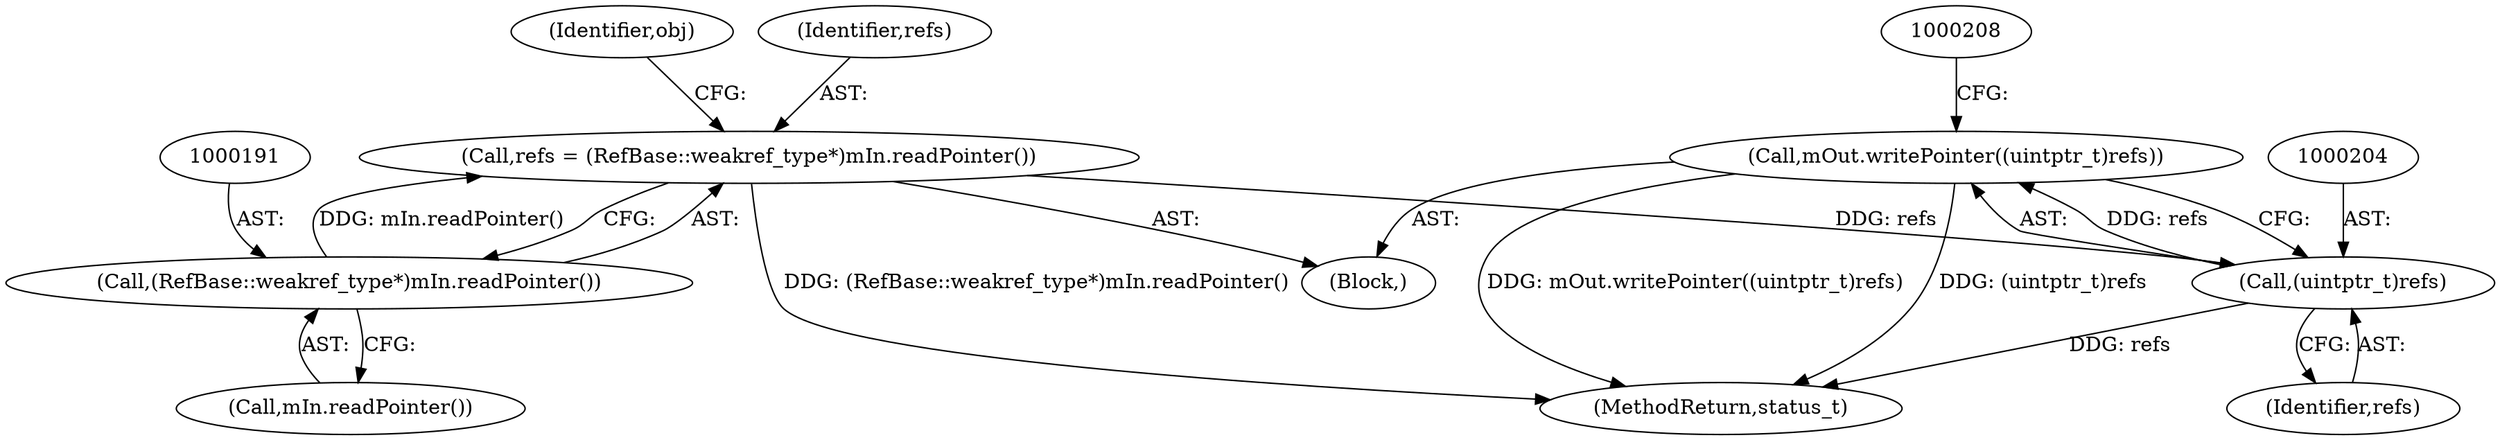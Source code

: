 digraph "0_Android_a59b827869a2ea04022dd225007f29af8d61837a@API" {
"1000202" [label="(Call,mOut.writePointer((uintptr_t)refs))"];
"1000203" [label="(Call,(uintptr_t)refs)"];
"1000188" [label="(Call,refs = (RefBase::weakref_type*)mIn.readPointer())"];
"1000190" [label="(Call,(RefBase::weakref_type*)mIn.readPointer())"];
"1000188" [label="(Call,refs = (RefBase::weakref_type*)mIn.readPointer())"];
"1000115" [label="(Block,)"];
"1000203" [label="(Call,(uintptr_t)refs)"];
"1000190" [label="(Call,(RefBase::weakref_type*)mIn.readPointer())"];
"1000592" [label="(MethodReturn,status_t)"];
"1000189" [label="(Identifier,refs)"];
"1000194" [label="(Identifier,obj)"];
"1000205" [label="(Identifier,refs)"];
"1000202" [label="(Call,mOut.writePointer((uintptr_t)refs))"];
"1000192" [label="(Call,mIn.readPointer())"];
"1000202" -> "1000115"  [label="AST: "];
"1000202" -> "1000203"  [label="CFG: "];
"1000203" -> "1000202"  [label="AST: "];
"1000208" -> "1000202"  [label="CFG: "];
"1000202" -> "1000592"  [label="DDG: (uintptr_t)refs"];
"1000202" -> "1000592"  [label="DDG: mOut.writePointer((uintptr_t)refs)"];
"1000203" -> "1000202"  [label="DDG: refs"];
"1000203" -> "1000205"  [label="CFG: "];
"1000204" -> "1000203"  [label="AST: "];
"1000205" -> "1000203"  [label="AST: "];
"1000203" -> "1000592"  [label="DDG: refs"];
"1000188" -> "1000203"  [label="DDG: refs"];
"1000188" -> "1000115"  [label="AST: "];
"1000188" -> "1000190"  [label="CFG: "];
"1000189" -> "1000188"  [label="AST: "];
"1000190" -> "1000188"  [label="AST: "];
"1000194" -> "1000188"  [label="CFG: "];
"1000188" -> "1000592"  [label="DDG: (RefBase::weakref_type*)mIn.readPointer()"];
"1000190" -> "1000188"  [label="DDG: mIn.readPointer()"];
"1000190" -> "1000192"  [label="CFG: "];
"1000191" -> "1000190"  [label="AST: "];
"1000192" -> "1000190"  [label="AST: "];
}
